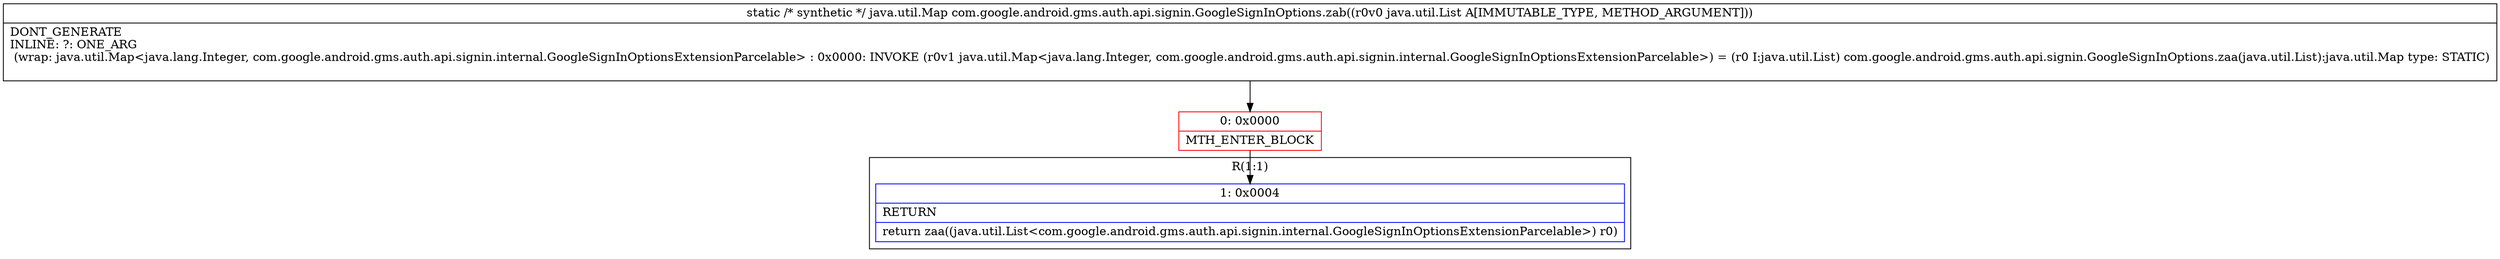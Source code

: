 digraph "CFG forcom.google.android.gms.auth.api.signin.GoogleSignInOptions.zab(Ljava\/util\/List;)Ljava\/util\/Map;" {
subgraph cluster_Region_1681509481 {
label = "R(1:1)";
node [shape=record,color=blue];
Node_1 [shape=record,label="{1\:\ 0x0004|RETURN\l|return zaa((java.util.List\<com.google.android.gms.auth.api.signin.internal.GoogleSignInOptionsExtensionParcelable\>) r0)\l}"];
}
Node_0 [shape=record,color=red,label="{0\:\ 0x0000|MTH_ENTER_BLOCK\l}"];
MethodNode[shape=record,label="{static \/* synthetic *\/ java.util.Map com.google.android.gms.auth.api.signin.GoogleSignInOptions.zab((r0v0 java.util.List A[IMMUTABLE_TYPE, METHOD_ARGUMENT]))  | DONT_GENERATE\lINLINE: ?: ONE_ARG  \l  (wrap: java.util.Map\<java.lang.Integer, com.google.android.gms.auth.api.signin.internal.GoogleSignInOptionsExtensionParcelable\> : 0x0000: INVOKE  (r0v1 java.util.Map\<java.lang.Integer, com.google.android.gms.auth.api.signin.internal.GoogleSignInOptionsExtensionParcelable\>) = (r0 I:java.util.List) com.google.android.gms.auth.api.signin.GoogleSignInOptions.zaa(java.util.List):java.util.Map type: STATIC)\l\l}"];
MethodNode -> Node_0;
Node_0 -> Node_1;
}


